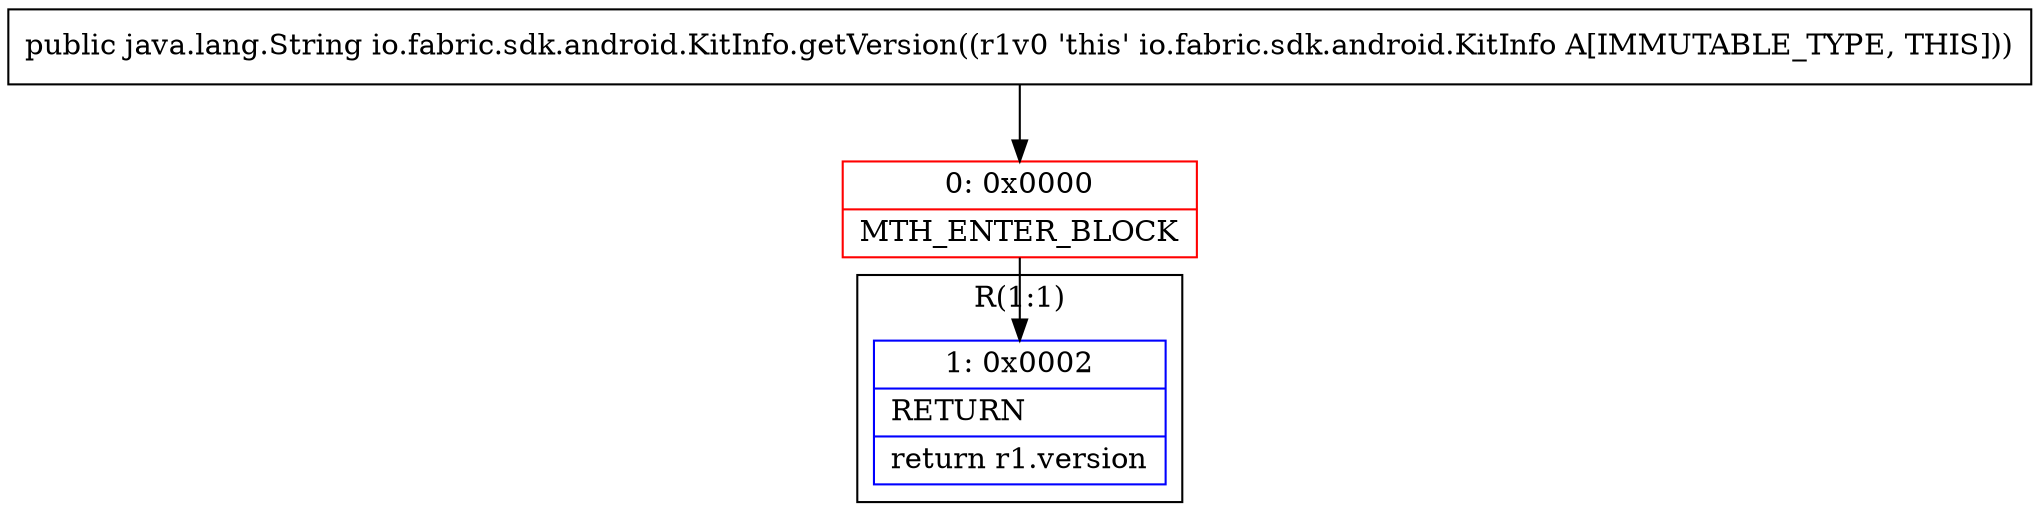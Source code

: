 digraph "CFG forio.fabric.sdk.android.KitInfo.getVersion()Ljava\/lang\/String;" {
subgraph cluster_Region_229641771 {
label = "R(1:1)";
node [shape=record,color=blue];
Node_1 [shape=record,label="{1\:\ 0x0002|RETURN\l|return r1.version\l}"];
}
Node_0 [shape=record,color=red,label="{0\:\ 0x0000|MTH_ENTER_BLOCK\l}"];
MethodNode[shape=record,label="{public java.lang.String io.fabric.sdk.android.KitInfo.getVersion((r1v0 'this' io.fabric.sdk.android.KitInfo A[IMMUTABLE_TYPE, THIS])) }"];
MethodNode -> Node_0;
Node_0 -> Node_1;
}

